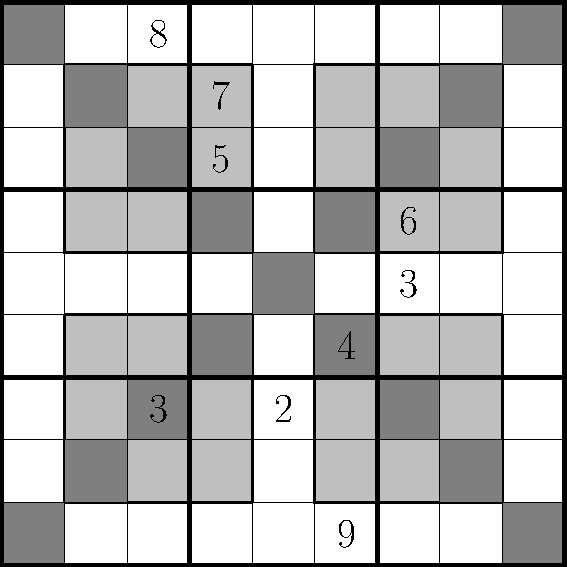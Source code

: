 size(10cm);
int n = 3;

int N = n*n;
int[] f={};
int[] f={0,0,0,0,0,0,0,0,0,0,0,0,0,0,0,0,0,0,0,0,3,0,0,0,0,0,8,0,0,0,0,0,0,5,7,0,0,0,2,0,0,0,0,0,0,9,0,0,4,0,0,0,0,0,0,0,0,0,3,6,0,0,0,0,0,0,0,0,0,0,0,0,0,0,0,0,0,0,0,0,0};


path cell = box((0,0),(1,1));
path supercell = box((0,0),(n,n));
for (int i=0;i<2;++i) {
	for (int j = 0; j < 2; ++j) {
		fill(shift((n+1)*i+1, (n+1)*j+1)*supercell, mediumgrey);
		draw(shift((n+1)*i+1, (n+1)*j+1)*supercell, black+linewidth(1pt));
	}
}
for (int i=0;i<9;++i) {
	fill(shift(i, i)*cell, grey);
	fill(shift(i, N-i-1)*cell, grey);
}
int k=0;
for (int i = 0; i < N; ++i) {
	for (int j = 0; j < N; ++j) {
		draw(shift(i, j)*cell, black+linewidth(0.5pt));
		if (f[k]>0)
			label(string(f[k]),p = fontsize(20pt), (i+0.5,j+0.5));
		k=k+1;
	}
}
for (int i = 0; i < n; ++i) {
	for (int j = 0; j < n; ++j) {
		draw(shift(n*i, n*j)*supercell, black+linewidth(2pt));
	}
}
